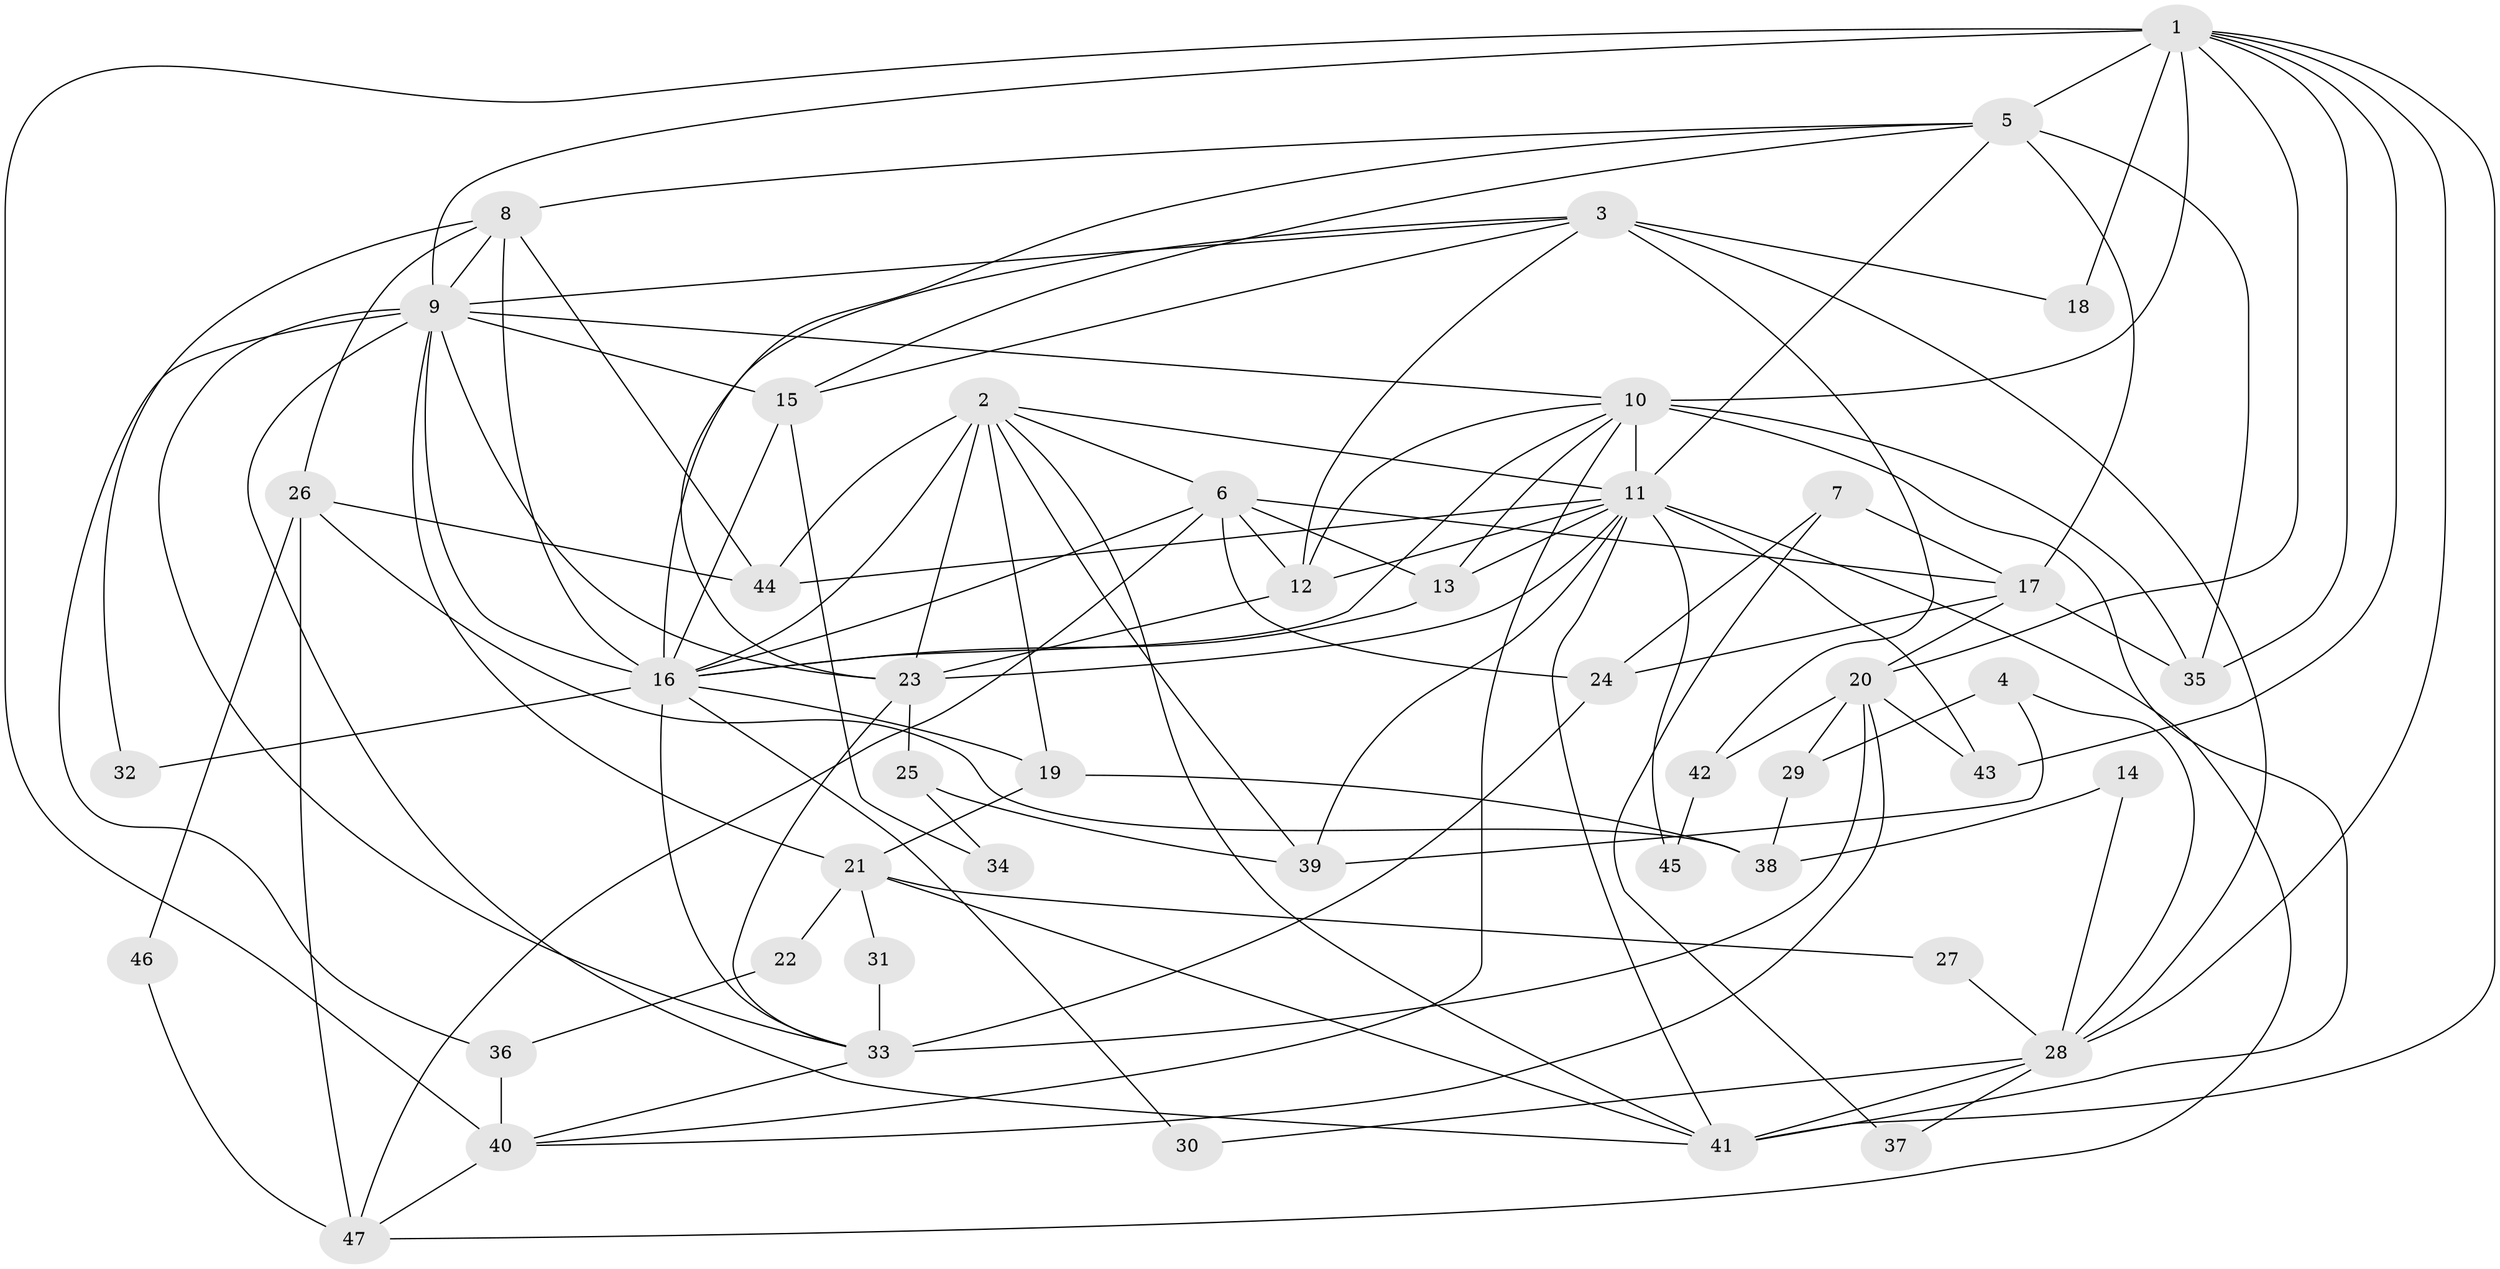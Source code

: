 // original degree distribution, {5: 0.20212765957446807, 6: 0.0851063829787234, 3: 0.26595744680851063, 4: 0.30851063829787234, 2: 0.10638297872340426, 8: 0.010638297872340425, 7: 0.02127659574468085}
// Generated by graph-tools (version 1.1) at 2025/35/03/09/25 02:35:56]
// undirected, 47 vertices, 117 edges
graph export_dot {
graph [start="1"]
  node [color=gray90,style=filled];
  1;
  2;
  3;
  4;
  5;
  6;
  7;
  8;
  9;
  10;
  11;
  12;
  13;
  14;
  15;
  16;
  17;
  18;
  19;
  20;
  21;
  22;
  23;
  24;
  25;
  26;
  27;
  28;
  29;
  30;
  31;
  32;
  33;
  34;
  35;
  36;
  37;
  38;
  39;
  40;
  41;
  42;
  43;
  44;
  45;
  46;
  47;
  1 -- 5 [weight=1.0];
  1 -- 9 [weight=1.0];
  1 -- 10 [weight=1.0];
  1 -- 18 [weight=2.0];
  1 -- 20 [weight=1.0];
  1 -- 28 [weight=1.0];
  1 -- 35 [weight=1.0];
  1 -- 40 [weight=2.0];
  1 -- 41 [weight=2.0];
  1 -- 43 [weight=1.0];
  2 -- 6 [weight=1.0];
  2 -- 11 [weight=1.0];
  2 -- 16 [weight=1.0];
  2 -- 19 [weight=2.0];
  2 -- 23 [weight=1.0];
  2 -- 39 [weight=1.0];
  2 -- 41 [weight=1.0];
  2 -- 44 [weight=1.0];
  3 -- 9 [weight=1.0];
  3 -- 12 [weight=1.0];
  3 -- 15 [weight=1.0];
  3 -- 18 [weight=1.0];
  3 -- 23 [weight=1.0];
  3 -- 28 [weight=1.0];
  3 -- 42 [weight=2.0];
  4 -- 28 [weight=1.0];
  4 -- 29 [weight=1.0];
  4 -- 39 [weight=1.0];
  5 -- 8 [weight=1.0];
  5 -- 11 [weight=2.0];
  5 -- 15 [weight=1.0];
  5 -- 16 [weight=2.0];
  5 -- 17 [weight=1.0];
  5 -- 35 [weight=1.0];
  6 -- 12 [weight=1.0];
  6 -- 13 [weight=1.0];
  6 -- 16 [weight=1.0];
  6 -- 17 [weight=1.0];
  6 -- 24 [weight=1.0];
  6 -- 47 [weight=1.0];
  7 -- 17 [weight=1.0];
  7 -- 24 [weight=1.0];
  7 -- 37 [weight=1.0];
  8 -- 9 [weight=1.0];
  8 -- 16 [weight=1.0];
  8 -- 26 [weight=1.0];
  8 -- 32 [weight=2.0];
  8 -- 44 [weight=1.0];
  9 -- 10 [weight=1.0];
  9 -- 15 [weight=1.0];
  9 -- 16 [weight=1.0];
  9 -- 21 [weight=1.0];
  9 -- 23 [weight=1.0];
  9 -- 33 [weight=1.0];
  9 -- 36 [weight=1.0];
  9 -- 41 [weight=1.0];
  10 -- 11 [weight=5.0];
  10 -- 12 [weight=1.0];
  10 -- 13 [weight=1.0];
  10 -- 16 [weight=1.0];
  10 -- 35 [weight=1.0];
  10 -- 40 [weight=1.0];
  10 -- 41 [weight=1.0];
  11 -- 12 [weight=1.0];
  11 -- 13 [weight=1.0];
  11 -- 23 [weight=1.0];
  11 -- 39 [weight=1.0];
  11 -- 41 [weight=1.0];
  11 -- 43 [weight=2.0];
  11 -- 44 [weight=1.0];
  11 -- 45 [weight=1.0];
  11 -- 47 [weight=1.0];
  12 -- 23 [weight=2.0];
  13 -- 16 [weight=1.0];
  14 -- 28 [weight=1.0];
  14 -- 38 [weight=1.0];
  15 -- 16 [weight=1.0];
  15 -- 34 [weight=1.0];
  16 -- 19 [weight=1.0];
  16 -- 30 [weight=1.0];
  16 -- 32 [weight=1.0];
  16 -- 33 [weight=2.0];
  17 -- 20 [weight=1.0];
  17 -- 24 [weight=1.0];
  17 -- 35 [weight=1.0];
  19 -- 21 [weight=1.0];
  19 -- 38 [weight=1.0];
  20 -- 29 [weight=1.0];
  20 -- 33 [weight=2.0];
  20 -- 40 [weight=1.0];
  20 -- 42 [weight=1.0];
  20 -- 43 [weight=1.0];
  21 -- 22 [weight=1.0];
  21 -- 27 [weight=1.0];
  21 -- 31 [weight=1.0];
  21 -- 41 [weight=1.0];
  22 -- 36 [weight=1.0];
  23 -- 25 [weight=1.0];
  23 -- 33 [weight=1.0];
  24 -- 33 [weight=2.0];
  25 -- 34 [weight=1.0];
  25 -- 39 [weight=1.0];
  26 -- 38 [weight=1.0];
  26 -- 44 [weight=1.0];
  26 -- 46 [weight=1.0];
  26 -- 47 [weight=2.0];
  27 -- 28 [weight=1.0];
  28 -- 30 [weight=1.0];
  28 -- 37 [weight=1.0];
  28 -- 41 [weight=1.0];
  29 -- 38 [weight=1.0];
  31 -- 33 [weight=2.0];
  33 -- 40 [weight=1.0];
  36 -- 40 [weight=1.0];
  40 -- 47 [weight=1.0];
  42 -- 45 [weight=1.0];
  46 -- 47 [weight=1.0];
}
